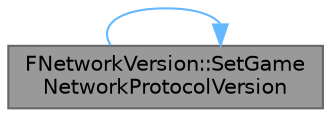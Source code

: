 digraph "FNetworkVersion::SetGameNetworkProtocolVersion"
{
 // INTERACTIVE_SVG=YES
 // LATEX_PDF_SIZE
  bgcolor="transparent";
  edge [fontname=Helvetica,fontsize=10,labelfontname=Helvetica,labelfontsize=10];
  node [fontname=Helvetica,fontsize=10,shape=box,height=0.2,width=0.4];
  rankdir="LR";
  Node1 [id="Node000001",label="FNetworkVersion::SetGame\lNetworkProtocolVersion",height=0.2,width=0.4,color="gray40", fillcolor="grey60", style="filled", fontcolor="black",tooltip="Sets the game network protocol version used for networking and invalidate cached values."];
  Node1 -> Node1 [id="edge1_Node000001_Node000001",color="steelblue1",style="solid",tooltip=" "];
}
